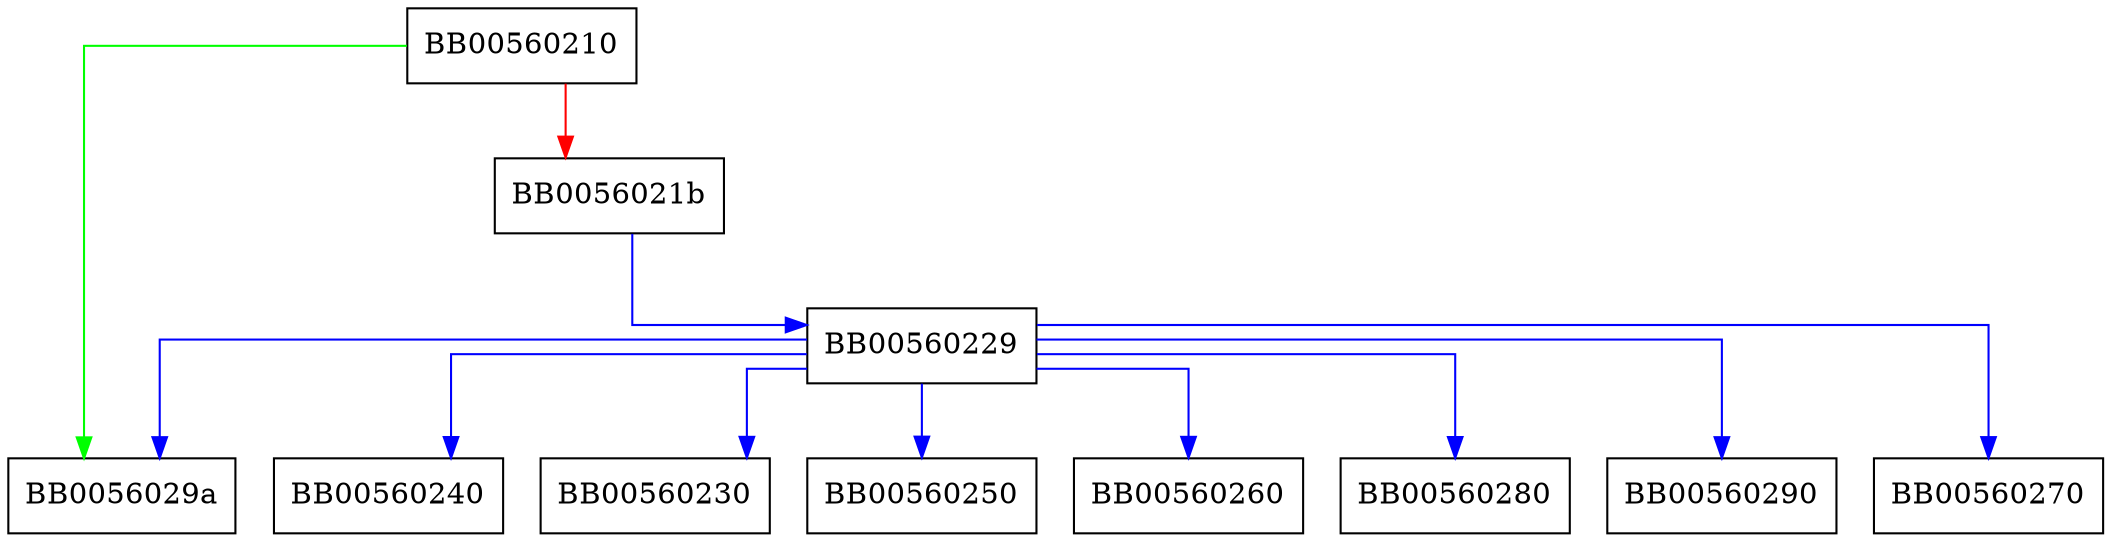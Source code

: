 digraph ossl_cmp_PKIStatus_to_string {
  node [shape="box"];
  graph [splines=ortho];
  BB00560210 -> BB0056029a [color="green"];
  BB00560210 -> BB0056021b [color="red"];
  BB0056021b -> BB00560229 [color="blue"];
  BB00560229 -> BB00560240 [color="blue"];
  BB00560229 -> BB00560230 [color="blue"];
  BB00560229 -> BB00560250 [color="blue"];
  BB00560229 -> BB00560260 [color="blue"];
  BB00560229 -> BB00560280 [color="blue"];
  BB00560229 -> BB00560290 [color="blue"];
  BB00560229 -> BB00560270 [color="blue"];
  BB00560229 -> BB0056029a [color="blue"];
}